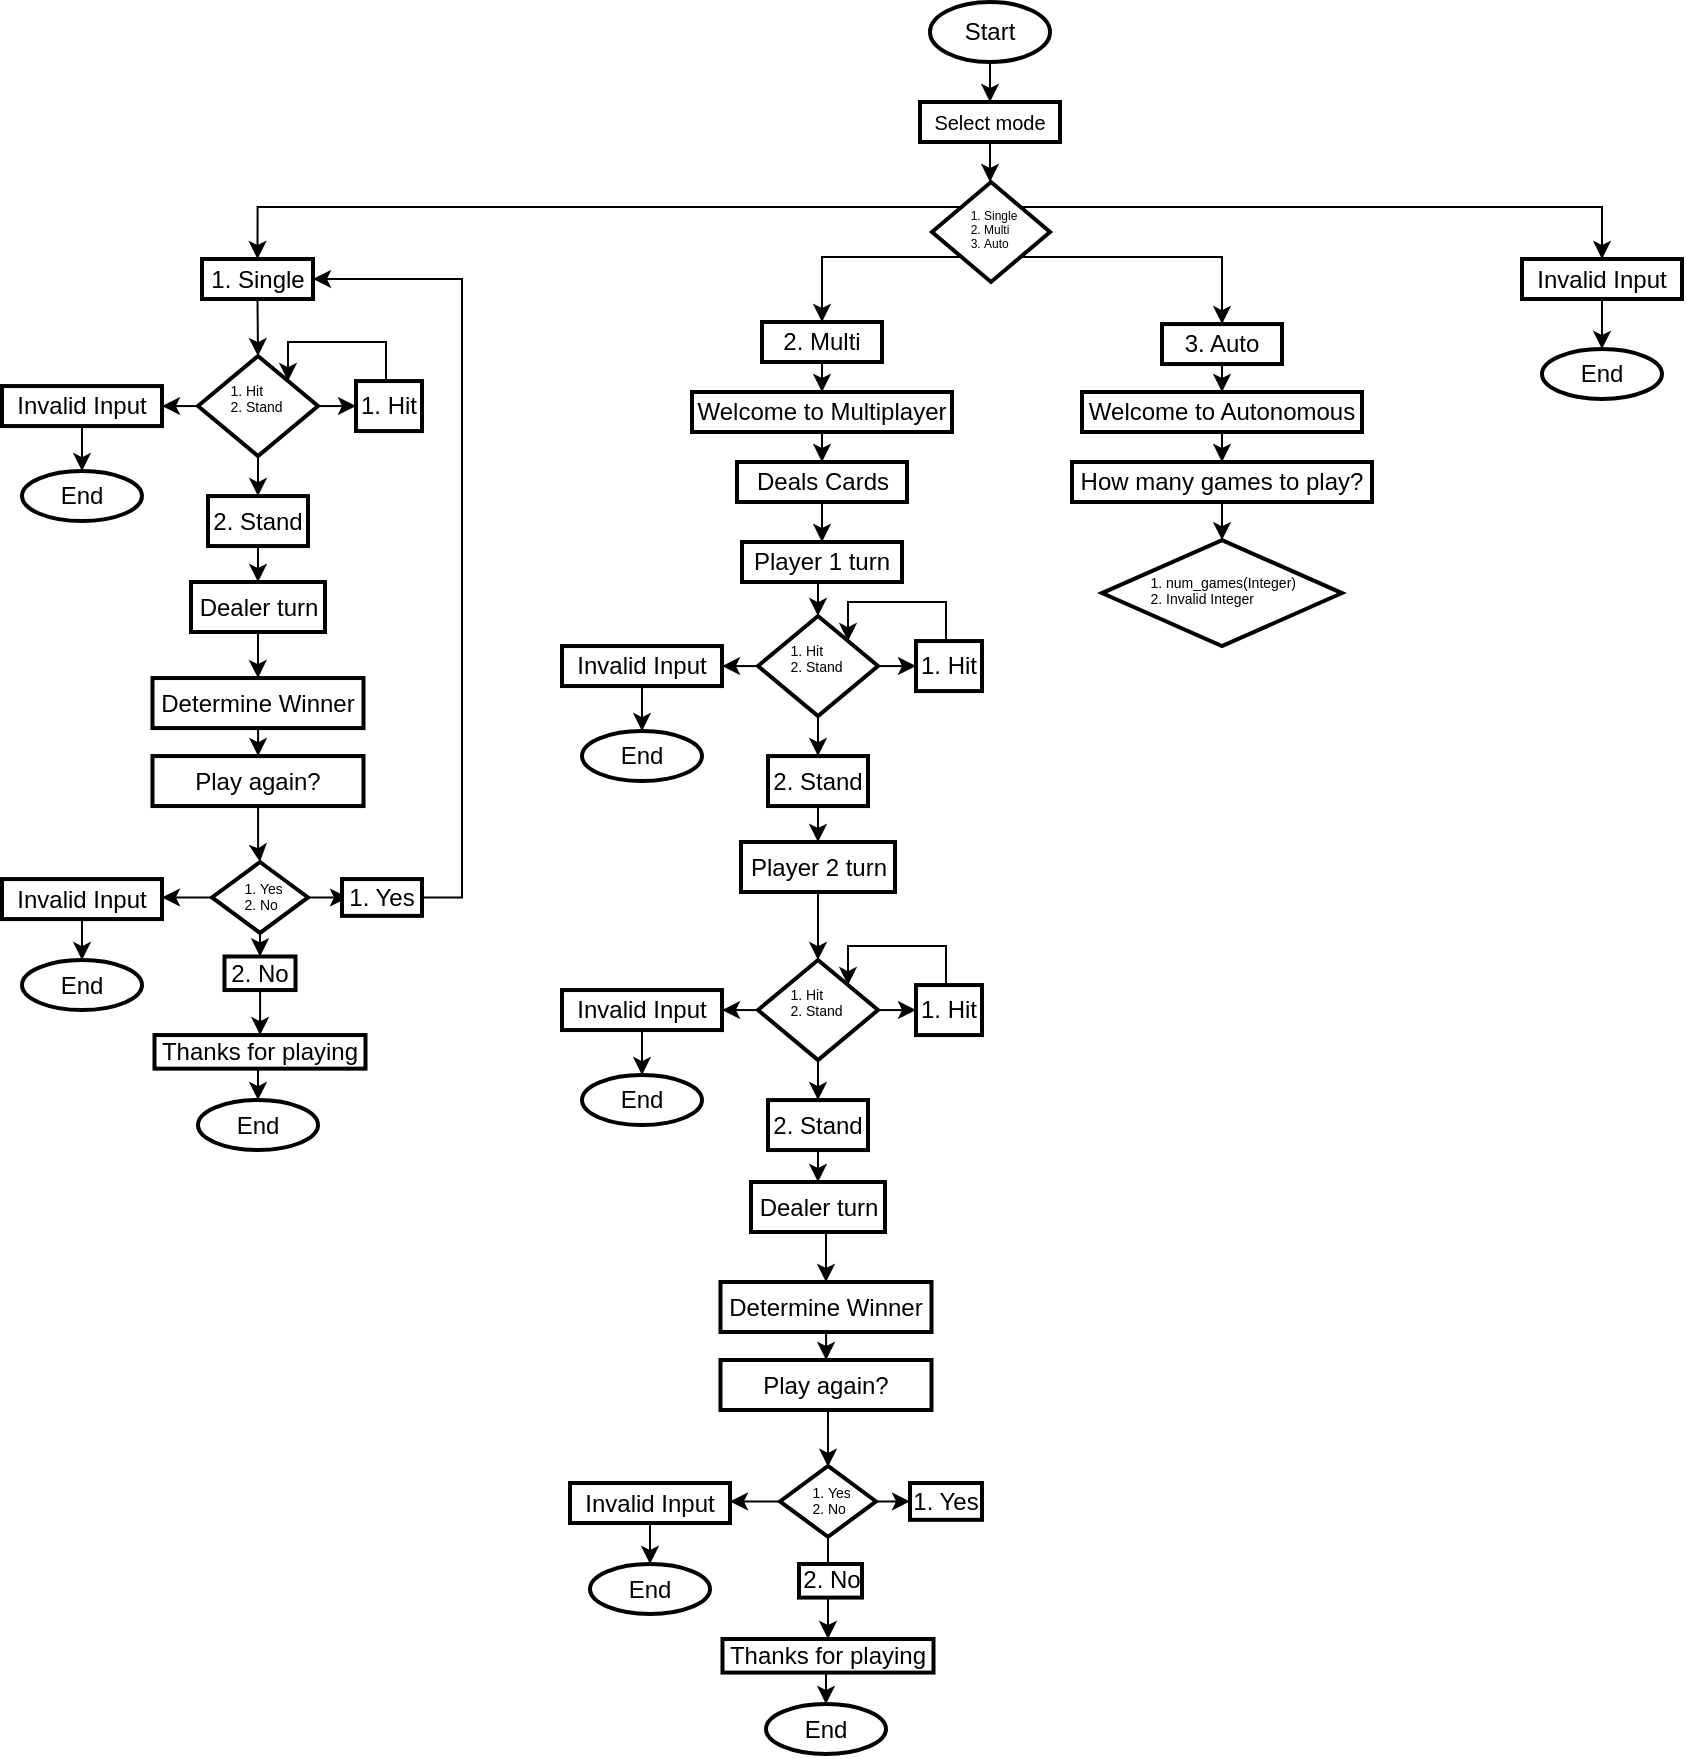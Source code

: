 <mxfile version="21.0.7" type="github">
  <diagram id="C5RBs43oDa-KdzZeNtuy" name="Page-1">
    <mxGraphModel dx="1571" dy="746" grid="1" gridSize="10" guides="1" tooltips="1" connect="1" arrows="1" fold="1" page="1" pageScale="1" pageWidth="827" pageHeight="1169" math="0" shadow="0">
      <root>
        <mxCell id="WIyWlLk6GJQsqaUBKTNV-0" />
        <mxCell id="WIyWlLk6GJQsqaUBKTNV-1" parent="WIyWlLk6GJQsqaUBKTNV-0" />
        <mxCell id="PF6JFG3gqLruDpnbIKLe-26" value="" style="edgeStyle=orthogonalEdgeStyle;rounded=0;orthogonalLoop=1;jettySize=auto;html=1;" edge="1" parent="WIyWlLk6GJQsqaUBKTNV-1" source="PF6JFG3gqLruDpnbIKLe-24" target="PF6JFG3gqLruDpnbIKLe-25">
          <mxGeometry relative="1" as="geometry" />
        </mxCell>
        <mxCell id="PF6JFG3gqLruDpnbIKLe-24" value="Start" style="strokeWidth=2;html=1;shape=mxgraph.flowchart.start_1;whiteSpace=wrap;" vertex="1" parent="WIyWlLk6GJQsqaUBKTNV-1">
          <mxGeometry x="384" y="10" width="60" height="30" as="geometry" />
        </mxCell>
        <mxCell id="PF6JFG3gqLruDpnbIKLe-28" value="" style="edgeStyle=orthogonalEdgeStyle;rounded=0;orthogonalLoop=1;jettySize=auto;html=1;" edge="1" parent="WIyWlLk6GJQsqaUBKTNV-1" source="PF6JFG3gqLruDpnbIKLe-25" target="PF6JFG3gqLruDpnbIKLe-27">
          <mxGeometry relative="1" as="geometry" />
        </mxCell>
        <mxCell id="PF6JFG3gqLruDpnbIKLe-25" value="&lt;font size=&quot;1&quot;&gt;Select mode&lt;/font&gt;" style="whiteSpace=wrap;html=1;strokeWidth=2;" vertex="1" parent="WIyWlLk6GJQsqaUBKTNV-1">
          <mxGeometry x="379" y="60" width="70" height="20" as="geometry" />
        </mxCell>
        <mxCell id="PF6JFG3gqLruDpnbIKLe-44" value="" style="edgeStyle=orthogonalEdgeStyle;rounded=0;orthogonalLoop=1;jettySize=auto;html=1;exitX=0;exitY=0;exitDx=0;exitDy=0;entryX=0.5;entryY=0;entryDx=0;entryDy=0;" edge="1" parent="WIyWlLk6GJQsqaUBKTNV-1" source="PF6JFG3gqLruDpnbIKLe-27" target="PF6JFG3gqLruDpnbIKLe-43">
          <mxGeometry relative="1" as="geometry" />
        </mxCell>
        <mxCell id="PF6JFG3gqLruDpnbIKLe-49" style="edgeStyle=orthogonalEdgeStyle;rounded=0;orthogonalLoop=1;jettySize=auto;html=1;exitX=1;exitY=0.5;exitDx=0;exitDy=0;" edge="1" parent="WIyWlLk6GJQsqaUBKTNV-1" source="PF6JFG3gqLruDpnbIKLe-27">
          <mxGeometry relative="1" as="geometry">
            <mxPoint x="444.011" y="125.092" as="targetPoint" />
          </mxGeometry>
        </mxCell>
        <mxCell id="PF6JFG3gqLruDpnbIKLe-50" style="edgeStyle=orthogonalEdgeStyle;rounded=0;orthogonalLoop=1;jettySize=auto;html=1;exitX=0;exitY=1;exitDx=0;exitDy=0;entryX=0.5;entryY=0;entryDx=0;entryDy=0;" edge="1" parent="WIyWlLk6GJQsqaUBKTNV-1" source="PF6JFG3gqLruDpnbIKLe-27" target="PF6JFG3gqLruDpnbIKLe-45">
          <mxGeometry relative="1" as="geometry" />
        </mxCell>
        <mxCell id="PF6JFG3gqLruDpnbIKLe-52" style="edgeStyle=orthogonalEdgeStyle;rounded=0;orthogonalLoop=1;jettySize=auto;html=1;exitX=1;exitY=1;exitDx=0;exitDy=0;entryX=0.5;entryY=0;entryDx=0;entryDy=0;" edge="1" parent="WIyWlLk6GJQsqaUBKTNV-1" source="PF6JFG3gqLruDpnbIKLe-27" target="PF6JFG3gqLruDpnbIKLe-47">
          <mxGeometry relative="1" as="geometry" />
        </mxCell>
        <mxCell id="PF6JFG3gqLruDpnbIKLe-57" style="edgeStyle=orthogonalEdgeStyle;rounded=0;orthogonalLoop=1;jettySize=auto;html=1;exitX=1;exitY=0;exitDx=0;exitDy=0;entryX=0.5;entryY=0;entryDx=0;entryDy=0;" edge="1" parent="WIyWlLk6GJQsqaUBKTNV-1" source="PF6JFG3gqLruDpnbIKLe-27" target="PF6JFG3gqLruDpnbIKLe-53">
          <mxGeometry relative="1" as="geometry" />
        </mxCell>
        <mxCell id="PF6JFG3gqLruDpnbIKLe-27" value="" style="rhombus;whiteSpace=wrap;html=1;strokeWidth=2;" vertex="1" parent="WIyWlLk6GJQsqaUBKTNV-1">
          <mxGeometry x="385" y="100" width="59" height="50" as="geometry" />
        </mxCell>
        <mxCell id="PF6JFG3gqLruDpnbIKLe-31" value="&lt;ol style=&quot;font-size: 6px;&quot;&gt;&lt;li&gt;Single&lt;/li&gt;&lt;li&gt;Multi&lt;/li&gt;&lt;li&gt;Auto&lt;/li&gt;&lt;/ol&gt;" style="text;strokeColor=none;fillColor=none;html=1;whiteSpace=wrap;verticalAlign=middle;overflow=hidden;" vertex="1" parent="WIyWlLk6GJQsqaUBKTNV-1">
          <mxGeometry x="369" y="106" width="60" height="32.5" as="geometry" />
        </mxCell>
        <mxCell id="PF6JFG3gqLruDpnbIKLe-118" style="edgeStyle=orthogonalEdgeStyle;rounded=0;orthogonalLoop=1;jettySize=auto;html=1;exitX=0.5;exitY=1;exitDx=0;exitDy=0;entryX=0.5;entryY=0;entryDx=0;entryDy=0;" edge="1" parent="WIyWlLk6GJQsqaUBKTNV-1" source="PF6JFG3gqLruDpnbIKLe-43" target="PF6JFG3gqLruDpnbIKLe-110">
          <mxGeometry relative="1" as="geometry" />
        </mxCell>
        <mxCell id="PF6JFG3gqLruDpnbIKLe-43" value="1. Single" style="whiteSpace=wrap;html=1;strokeWidth=2;" vertex="1" parent="WIyWlLk6GJQsqaUBKTNV-1">
          <mxGeometry x="20" y="138.5" width="55.5" height="20" as="geometry" />
        </mxCell>
        <mxCell id="PF6JFG3gqLruDpnbIKLe-61" value="" style="edgeStyle=orthogonalEdgeStyle;rounded=0;orthogonalLoop=1;jettySize=auto;html=1;" edge="1" parent="WIyWlLk6GJQsqaUBKTNV-1" source="PF6JFG3gqLruDpnbIKLe-45" target="PF6JFG3gqLruDpnbIKLe-60">
          <mxGeometry relative="1" as="geometry" />
        </mxCell>
        <mxCell id="PF6JFG3gqLruDpnbIKLe-45" value="2. Multi" style="whiteSpace=wrap;html=1;strokeWidth=2;" vertex="1" parent="WIyWlLk6GJQsqaUBKTNV-1">
          <mxGeometry x="300" y="170" width="60" height="20" as="geometry" />
        </mxCell>
        <mxCell id="PF6JFG3gqLruDpnbIKLe-167" value="" style="edgeStyle=orthogonalEdgeStyle;rounded=0;orthogonalLoop=1;jettySize=auto;html=1;" edge="1" parent="WIyWlLk6GJQsqaUBKTNV-1" source="PF6JFG3gqLruDpnbIKLe-47" target="PF6JFG3gqLruDpnbIKLe-166">
          <mxGeometry relative="1" as="geometry" />
        </mxCell>
        <mxCell id="PF6JFG3gqLruDpnbIKLe-47" value="3. Auto" style="whiteSpace=wrap;html=1;strokeWidth=2;" vertex="1" parent="WIyWlLk6GJQsqaUBKTNV-1">
          <mxGeometry x="500" y="171.03" width="60" height="20" as="geometry" />
        </mxCell>
        <mxCell id="PF6JFG3gqLruDpnbIKLe-59" value="" style="edgeStyle=orthogonalEdgeStyle;rounded=0;orthogonalLoop=1;jettySize=auto;html=1;" edge="1" parent="WIyWlLk6GJQsqaUBKTNV-1" source="PF6JFG3gqLruDpnbIKLe-53" target="PF6JFG3gqLruDpnbIKLe-58">
          <mxGeometry relative="1" as="geometry" />
        </mxCell>
        <mxCell id="PF6JFG3gqLruDpnbIKLe-53" value="Invalid Input" style="whiteSpace=wrap;html=1;strokeWidth=2;" vertex="1" parent="WIyWlLk6GJQsqaUBKTNV-1">
          <mxGeometry x="680" y="138.5" width="80" height="20" as="geometry" />
        </mxCell>
        <mxCell id="PF6JFG3gqLruDpnbIKLe-58" value="End" style="ellipse;whiteSpace=wrap;html=1;strokeWidth=2;" vertex="1" parent="WIyWlLk6GJQsqaUBKTNV-1">
          <mxGeometry x="690" y="183.5" width="60" height="25" as="geometry" />
        </mxCell>
        <mxCell id="PF6JFG3gqLruDpnbIKLe-63" value="" style="edgeStyle=orthogonalEdgeStyle;rounded=0;orthogonalLoop=1;jettySize=auto;html=1;" edge="1" parent="WIyWlLk6GJQsqaUBKTNV-1" source="PF6JFG3gqLruDpnbIKLe-60" target="PF6JFG3gqLruDpnbIKLe-62">
          <mxGeometry relative="1" as="geometry" />
        </mxCell>
        <mxCell id="PF6JFG3gqLruDpnbIKLe-60" value="Welcome to Multiplayer" style="whiteSpace=wrap;html=1;strokeWidth=2;" vertex="1" parent="WIyWlLk6GJQsqaUBKTNV-1">
          <mxGeometry x="265" y="205" width="130" height="20" as="geometry" />
        </mxCell>
        <mxCell id="PF6JFG3gqLruDpnbIKLe-91" value="" style="edgeStyle=orthogonalEdgeStyle;rounded=0;orthogonalLoop=1;jettySize=auto;html=1;" edge="1" parent="WIyWlLk6GJQsqaUBKTNV-1" source="PF6JFG3gqLruDpnbIKLe-62" target="PF6JFG3gqLruDpnbIKLe-90">
          <mxGeometry relative="1" as="geometry" />
        </mxCell>
        <mxCell id="PF6JFG3gqLruDpnbIKLe-62" value="Deals Cards" style="whiteSpace=wrap;html=1;strokeWidth=2;" vertex="1" parent="WIyWlLk6GJQsqaUBKTNV-1">
          <mxGeometry x="287.5" y="240" width="85" height="20" as="geometry" />
        </mxCell>
        <mxCell id="PF6JFG3gqLruDpnbIKLe-79" style="edgeStyle=orthogonalEdgeStyle;rounded=0;orthogonalLoop=1;jettySize=auto;html=1;exitX=1;exitY=0.5;exitDx=0;exitDy=0;entryX=0;entryY=0.5;entryDx=0;entryDy=0;" edge="1" parent="WIyWlLk6GJQsqaUBKTNV-1" source="PF6JFG3gqLruDpnbIKLe-66" target="PF6JFG3gqLruDpnbIKLe-74">
          <mxGeometry relative="1" as="geometry" />
        </mxCell>
        <mxCell id="PF6JFG3gqLruDpnbIKLe-86" style="edgeStyle=orthogonalEdgeStyle;rounded=0;orthogonalLoop=1;jettySize=auto;html=1;exitX=0;exitY=0.5;exitDx=0;exitDy=0;entryX=1;entryY=0.5;entryDx=0;entryDy=0;" edge="1" parent="WIyWlLk6GJQsqaUBKTNV-1" source="PF6JFG3gqLruDpnbIKLe-66" target="PF6JFG3gqLruDpnbIKLe-84">
          <mxGeometry relative="1" as="geometry" />
        </mxCell>
        <mxCell id="PF6JFG3gqLruDpnbIKLe-88" value="" style="edgeStyle=orthogonalEdgeStyle;rounded=0;orthogonalLoop=1;jettySize=auto;html=1;" edge="1" parent="WIyWlLk6GJQsqaUBKTNV-1" source="PF6JFG3gqLruDpnbIKLe-66" target="PF6JFG3gqLruDpnbIKLe-87">
          <mxGeometry relative="1" as="geometry" />
        </mxCell>
        <mxCell id="PF6JFG3gqLruDpnbIKLe-66" value="" style="rhombus;whiteSpace=wrap;html=1;strokeWidth=2;" vertex="1" parent="WIyWlLk6GJQsqaUBKTNV-1">
          <mxGeometry x="298" y="317.03" width="60" height="50" as="geometry" />
        </mxCell>
        <mxCell id="PF6JFG3gqLruDpnbIKLe-68" value="&lt;ol style=&quot;font-size: 7px;&quot;&gt;&lt;li&gt;Hit&lt;/li&gt;&lt;li&gt;Stand&lt;/li&gt;&lt;/ol&gt;" style="text;strokeColor=none;fillColor=none;html=1;whiteSpace=wrap;verticalAlign=middle;overflow=hidden;" vertex="1" parent="WIyWlLk6GJQsqaUBKTNV-1">
          <mxGeometry x="280" y="321.03" width="65" height="27" as="geometry" />
        </mxCell>
        <mxCell id="PF6JFG3gqLruDpnbIKLe-80" style="edgeStyle=orthogonalEdgeStyle;rounded=0;orthogonalLoop=1;jettySize=auto;html=1;exitX=0.5;exitY=0;exitDx=0;exitDy=0;entryX=1;entryY=0;entryDx=0;entryDy=0;" edge="1" parent="WIyWlLk6GJQsqaUBKTNV-1" source="PF6JFG3gqLruDpnbIKLe-74" target="PF6JFG3gqLruDpnbIKLe-66">
          <mxGeometry relative="1" as="geometry">
            <Array as="points">
              <mxPoint x="392" y="310.03" />
              <mxPoint x="343" y="310.03" />
            </Array>
          </mxGeometry>
        </mxCell>
        <mxCell id="PF6JFG3gqLruDpnbIKLe-74" value="1. Hit" style="whiteSpace=wrap;html=1;strokeWidth=2;" vertex="1" parent="WIyWlLk6GJQsqaUBKTNV-1">
          <mxGeometry x="377" y="329.53" width="33" height="25" as="geometry" />
        </mxCell>
        <mxCell id="PF6JFG3gqLruDpnbIKLe-83" value="" style="edgeStyle=orthogonalEdgeStyle;rounded=0;orthogonalLoop=1;jettySize=auto;html=1;" edge="1" parent="WIyWlLk6GJQsqaUBKTNV-1" source="PF6JFG3gqLruDpnbIKLe-84" target="PF6JFG3gqLruDpnbIKLe-85">
          <mxGeometry relative="1" as="geometry" />
        </mxCell>
        <mxCell id="PF6JFG3gqLruDpnbIKLe-84" value="Invalid Input" style="whiteSpace=wrap;html=1;strokeWidth=2;" vertex="1" parent="WIyWlLk6GJQsqaUBKTNV-1">
          <mxGeometry x="200" y="332.03" width="80" height="20" as="geometry" />
        </mxCell>
        <mxCell id="PF6JFG3gqLruDpnbIKLe-85" value="End" style="ellipse;whiteSpace=wrap;html=1;strokeWidth=2;" vertex="1" parent="WIyWlLk6GJQsqaUBKTNV-1">
          <mxGeometry x="210" y="374.53" width="60" height="25" as="geometry" />
        </mxCell>
        <mxCell id="PF6JFG3gqLruDpnbIKLe-94" value="" style="edgeStyle=orthogonalEdgeStyle;rounded=0;orthogonalLoop=1;jettySize=auto;html=1;" edge="1" parent="WIyWlLk6GJQsqaUBKTNV-1" source="PF6JFG3gqLruDpnbIKLe-87" target="PF6JFG3gqLruDpnbIKLe-93">
          <mxGeometry relative="1" as="geometry" />
        </mxCell>
        <mxCell id="PF6JFG3gqLruDpnbIKLe-87" value="2. Stand" style="whiteSpace=wrap;html=1;strokeWidth=2;" vertex="1" parent="WIyWlLk6GJQsqaUBKTNV-1">
          <mxGeometry x="303" y="387.03" width="50" height="25" as="geometry" />
        </mxCell>
        <mxCell id="PF6JFG3gqLruDpnbIKLe-92" style="edgeStyle=orthogonalEdgeStyle;rounded=0;orthogonalLoop=1;jettySize=auto;html=1;exitX=0.5;exitY=1;exitDx=0;exitDy=0;entryX=0.5;entryY=0;entryDx=0;entryDy=0;" edge="1" parent="WIyWlLk6GJQsqaUBKTNV-1" source="PF6JFG3gqLruDpnbIKLe-90" target="PF6JFG3gqLruDpnbIKLe-66">
          <mxGeometry relative="1" as="geometry" />
        </mxCell>
        <mxCell id="PF6JFG3gqLruDpnbIKLe-90" value="Player 1 turn" style="whiteSpace=wrap;html=1;strokeWidth=2;" vertex="1" parent="WIyWlLk6GJQsqaUBKTNV-1">
          <mxGeometry x="290" y="280" width="80" height="20" as="geometry" />
        </mxCell>
        <mxCell id="PF6JFG3gqLruDpnbIKLe-106" style="edgeStyle=orthogonalEdgeStyle;rounded=0;orthogonalLoop=1;jettySize=auto;html=1;exitX=0.5;exitY=1;exitDx=0;exitDy=0;entryX=0.5;entryY=0;entryDx=0;entryDy=0;" edge="1" parent="WIyWlLk6GJQsqaUBKTNV-1" source="PF6JFG3gqLruDpnbIKLe-93" target="PF6JFG3gqLruDpnbIKLe-98">
          <mxGeometry relative="1" as="geometry" />
        </mxCell>
        <mxCell id="PF6JFG3gqLruDpnbIKLe-93" value="Player 2 turn" style="whiteSpace=wrap;html=1;strokeWidth=2;" vertex="1" parent="WIyWlLk6GJQsqaUBKTNV-1">
          <mxGeometry x="289.5" y="430" width="77" height="25" as="geometry" />
        </mxCell>
        <mxCell id="PF6JFG3gqLruDpnbIKLe-95" style="edgeStyle=orthogonalEdgeStyle;rounded=0;orthogonalLoop=1;jettySize=auto;html=1;exitX=1;exitY=0.5;exitDx=0;exitDy=0;entryX=0;entryY=0.5;entryDx=0;entryDy=0;" edge="1" parent="WIyWlLk6GJQsqaUBKTNV-1" source="PF6JFG3gqLruDpnbIKLe-98" target="PF6JFG3gqLruDpnbIKLe-101">
          <mxGeometry relative="1" as="geometry" />
        </mxCell>
        <mxCell id="PF6JFG3gqLruDpnbIKLe-96" style="edgeStyle=orthogonalEdgeStyle;rounded=0;orthogonalLoop=1;jettySize=auto;html=1;exitX=0;exitY=0.5;exitDx=0;exitDy=0;entryX=1;entryY=0.5;entryDx=0;entryDy=0;" edge="1" parent="WIyWlLk6GJQsqaUBKTNV-1" source="PF6JFG3gqLruDpnbIKLe-98" target="PF6JFG3gqLruDpnbIKLe-103">
          <mxGeometry relative="1" as="geometry" />
        </mxCell>
        <mxCell id="PF6JFG3gqLruDpnbIKLe-97" value="" style="edgeStyle=orthogonalEdgeStyle;rounded=0;orthogonalLoop=1;jettySize=auto;html=1;" edge="1" parent="WIyWlLk6GJQsqaUBKTNV-1" source="PF6JFG3gqLruDpnbIKLe-98" target="PF6JFG3gqLruDpnbIKLe-105">
          <mxGeometry relative="1" as="geometry" />
        </mxCell>
        <mxCell id="PF6JFG3gqLruDpnbIKLe-98" value="" style="rhombus;whiteSpace=wrap;html=1;strokeWidth=2;" vertex="1" parent="WIyWlLk6GJQsqaUBKTNV-1">
          <mxGeometry x="298" y="489.03" width="60" height="50" as="geometry" />
        </mxCell>
        <mxCell id="PF6JFG3gqLruDpnbIKLe-99" value="&lt;ol style=&quot;font-size: 7px;&quot;&gt;&lt;li&gt;Hit&lt;/li&gt;&lt;li&gt;Stand&lt;/li&gt;&lt;/ol&gt;" style="text;strokeColor=none;fillColor=none;html=1;whiteSpace=wrap;verticalAlign=middle;overflow=hidden;" vertex="1" parent="WIyWlLk6GJQsqaUBKTNV-1">
          <mxGeometry x="280" y="493.03" width="65" height="27" as="geometry" />
        </mxCell>
        <mxCell id="PF6JFG3gqLruDpnbIKLe-100" style="edgeStyle=orthogonalEdgeStyle;rounded=0;orthogonalLoop=1;jettySize=auto;html=1;exitX=0.5;exitY=0;exitDx=0;exitDy=0;entryX=1;entryY=0;entryDx=0;entryDy=0;" edge="1" parent="WIyWlLk6GJQsqaUBKTNV-1" source="PF6JFG3gqLruDpnbIKLe-101" target="PF6JFG3gqLruDpnbIKLe-98">
          <mxGeometry relative="1" as="geometry">
            <Array as="points">
              <mxPoint x="392" y="482.03" />
              <mxPoint x="343" y="482.03" />
            </Array>
          </mxGeometry>
        </mxCell>
        <mxCell id="PF6JFG3gqLruDpnbIKLe-101" value="1. Hit" style="whiteSpace=wrap;html=1;strokeWidth=2;" vertex="1" parent="WIyWlLk6GJQsqaUBKTNV-1">
          <mxGeometry x="377" y="501.53" width="33" height="25" as="geometry" />
        </mxCell>
        <mxCell id="PF6JFG3gqLruDpnbIKLe-102" value="" style="edgeStyle=orthogonalEdgeStyle;rounded=0;orthogonalLoop=1;jettySize=auto;html=1;" edge="1" parent="WIyWlLk6GJQsqaUBKTNV-1" source="PF6JFG3gqLruDpnbIKLe-103" target="PF6JFG3gqLruDpnbIKLe-104">
          <mxGeometry relative="1" as="geometry" />
        </mxCell>
        <mxCell id="PF6JFG3gqLruDpnbIKLe-103" value="Invalid Input" style="whiteSpace=wrap;html=1;strokeWidth=2;" vertex="1" parent="WIyWlLk6GJQsqaUBKTNV-1">
          <mxGeometry x="200" y="504.03" width="80" height="20" as="geometry" />
        </mxCell>
        <mxCell id="PF6JFG3gqLruDpnbIKLe-104" value="End" style="ellipse;whiteSpace=wrap;html=1;strokeWidth=2;" vertex="1" parent="WIyWlLk6GJQsqaUBKTNV-1">
          <mxGeometry x="210" y="546.53" width="60" height="25" as="geometry" />
        </mxCell>
        <mxCell id="PF6JFG3gqLruDpnbIKLe-122" style="edgeStyle=orthogonalEdgeStyle;rounded=0;orthogonalLoop=1;jettySize=auto;html=1;exitX=0.5;exitY=1;exitDx=0;exitDy=0;entryX=0.5;entryY=0;entryDx=0;entryDy=0;" edge="1" parent="WIyWlLk6GJQsqaUBKTNV-1" source="PF6JFG3gqLruDpnbIKLe-105" target="PF6JFG3gqLruDpnbIKLe-121">
          <mxGeometry relative="1" as="geometry" />
        </mxCell>
        <mxCell id="PF6JFG3gqLruDpnbIKLe-105" value="2. Stand" style="whiteSpace=wrap;html=1;strokeWidth=2;" vertex="1" parent="WIyWlLk6GJQsqaUBKTNV-1">
          <mxGeometry x="303" y="559.03" width="50" height="25" as="geometry" />
        </mxCell>
        <mxCell id="PF6JFG3gqLruDpnbIKLe-107" style="edgeStyle=orthogonalEdgeStyle;rounded=0;orthogonalLoop=1;jettySize=auto;html=1;exitX=1;exitY=0.5;exitDx=0;exitDy=0;entryX=0;entryY=0.5;entryDx=0;entryDy=0;" edge="1" parent="WIyWlLk6GJQsqaUBKTNV-1" source="PF6JFG3gqLruDpnbIKLe-110" target="PF6JFG3gqLruDpnbIKLe-113">
          <mxGeometry relative="1" as="geometry" />
        </mxCell>
        <mxCell id="PF6JFG3gqLruDpnbIKLe-108" style="edgeStyle=orthogonalEdgeStyle;rounded=0;orthogonalLoop=1;jettySize=auto;html=1;exitX=0;exitY=0.5;exitDx=0;exitDy=0;entryX=1;entryY=0.5;entryDx=0;entryDy=0;" edge="1" parent="WIyWlLk6GJQsqaUBKTNV-1" source="PF6JFG3gqLruDpnbIKLe-110" target="PF6JFG3gqLruDpnbIKLe-115">
          <mxGeometry relative="1" as="geometry" />
        </mxCell>
        <mxCell id="PF6JFG3gqLruDpnbIKLe-109" value="" style="edgeStyle=orthogonalEdgeStyle;rounded=0;orthogonalLoop=1;jettySize=auto;html=1;" edge="1" parent="WIyWlLk6GJQsqaUBKTNV-1" source="PF6JFG3gqLruDpnbIKLe-110" target="PF6JFG3gqLruDpnbIKLe-117">
          <mxGeometry relative="1" as="geometry" />
        </mxCell>
        <mxCell id="PF6JFG3gqLruDpnbIKLe-110" value="" style="rhombus;whiteSpace=wrap;html=1;strokeWidth=2;" vertex="1" parent="WIyWlLk6GJQsqaUBKTNV-1">
          <mxGeometry x="18" y="187.03" width="60" height="50" as="geometry" />
        </mxCell>
        <mxCell id="PF6JFG3gqLruDpnbIKLe-111" value="&lt;ol style=&quot;font-size: 7px;&quot;&gt;&lt;li&gt;Hit&lt;/li&gt;&lt;li&gt;Stand&lt;/li&gt;&lt;/ol&gt;" style="text;strokeColor=none;fillColor=none;html=1;whiteSpace=wrap;verticalAlign=middle;overflow=hidden;" vertex="1" parent="WIyWlLk6GJQsqaUBKTNV-1">
          <mxGeometry y="191.03" width="65" height="27" as="geometry" />
        </mxCell>
        <mxCell id="PF6JFG3gqLruDpnbIKLe-112" style="edgeStyle=orthogonalEdgeStyle;rounded=0;orthogonalLoop=1;jettySize=auto;html=1;exitX=0.5;exitY=0;exitDx=0;exitDy=0;entryX=1;entryY=0;entryDx=0;entryDy=0;" edge="1" parent="WIyWlLk6GJQsqaUBKTNV-1" source="PF6JFG3gqLruDpnbIKLe-113" target="PF6JFG3gqLruDpnbIKLe-110">
          <mxGeometry relative="1" as="geometry">
            <Array as="points">
              <mxPoint x="112" y="180.03" />
              <mxPoint x="63" y="180.03" />
            </Array>
          </mxGeometry>
        </mxCell>
        <mxCell id="PF6JFG3gqLruDpnbIKLe-113" value="1. Hit" style="whiteSpace=wrap;html=1;strokeWidth=2;" vertex="1" parent="WIyWlLk6GJQsqaUBKTNV-1">
          <mxGeometry x="97" y="199.53" width="33" height="25" as="geometry" />
        </mxCell>
        <mxCell id="PF6JFG3gqLruDpnbIKLe-114" value="" style="edgeStyle=orthogonalEdgeStyle;rounded=0;orthogonalLoop=1;jettySize=auto;html=1;" edge="1" parent="WIyWlLk6GJQsqaUBKTNV-1" source="PF6JFG3gqLruDpnbIKLe-115" target="PF6JFG3gqLruDpnbIKLe-116">
          <mxGeometry relative="1" as="geometry" />
        </mxCell>
        <mxCell id="PF6JFG3gqLruDpnbIKLe-115" value="Invalid Input" style="whiteSpace=wrap;html=1;strokeWidth=2;" vertex="1" parent="WIyWlLk6GJQsqaUBKTNV-1">
          <mxGeometry x="-80" y="202.03" width="80" height="20" as="geometry" />
        </mxCell>
        <mxCell id="PF6JFG3gqLruDpnbIKLe-116" value="End" style="ellipse;whiteSpace=wrap;html=1;strokeWidth=2;" vertex="1" parent="WIyWlLk6GJQsqaUBKTNV-1">
          <mxGeometry x="-70" y="244.53" width="60" height="25" as="geometry" />
        </mxCell>
        <mxCell id="PF6JFG3gqLruDpnbIKLe-120" value="" style="edgeStyle=orthogonalEdgeStyle;rounded=0;orthogonalLoop=1;jettySize=auto;html=1;" edge="1" parent="WIyWlLk6GJQsqaUBKTNV-1" source="PF6JFG3gqLruDpnbIKLe-117" target="PF6JFG3gqLruDpnbIKLe-119">
          <mxGeometry relative="1" as="geometry" />
        </mxCell>
        <mxCell id="PF6JFG3gqLruDpnbIKLe-117" value="2. Stand" style="whiteSpace=wrap;html=1;strokeWidth=2;" vertex="1" parent="WIyWlLk6GJQsqaUBKTNV-1">
          <mxGeometry x="23" y="257.03" width="50" height="25" as="geometry" />
        </mxCell>
        <mxCell id="PF6JFG3gqLruDpnbIKLe-124" value="" style="edgeStyle=orthogonalEdgeStyle;rounded=0;orthogonalLoop=1;jettySize=auto;html=1;" edge="1" parent="WIyWlLk6GJQsqaUBKTNV-1" source="PF6JFG3gqLruDpnbIKLe-119" target="PF6JFG3gqLruDpnbIKLe-123">
          <mxGeometry relative="1" as="geometry" />
        </mxCell>
        <mxCell id="PF6JFG3gqLruDpnbIKLe-119" value="Dealer turn" style="whiteSpace=wrap;html=1;strokeWidth=2;" vertex="1" parent="WIyWlLk6GJQsqaUBKTNV-1">
          <mxGeometry x="14.5" y="300" width="67" height="25" as="geometry" />
        </mxCell>
        <mxCell id="PF6JFG3gqLruDpnbIKLe-164" style="edgeStyle=orthogonalEdgeStyle;rounded=0;orthogonalLoop=1;jettySize=auto;html=1;exitX=0.5;exitY=1;exitDx=0;exitDy=0;entryX=0.5;entryY=0;entryDx=0;entryDy=0;" edge="1" parent="WIyWlLk6GJQsqaUBKTNV-1" source="PF6JFG3gqLruDpnbIKLe-121" target="PF6JFG3gqLruDpnbIKLe-147">
          <mxGeometry relative="1" as="geometry" />
        </mxCell>
        <mxCell id="PF6JFG3gqLruDpnbIKLe-121" value="Dealer turn" style="whiteSpace=wrap;html=1;strokeWidth=2;" vertex="1" parent="WIyWlLk6GJQsqaUBKTNV-1">
          <mxGeometry x="294.5" y="600" width="67" height="25" as="geometry" />
        </mxCell>
        <mxCell id="PF6JFG3gqLruDpnbIKLe-126" value="" style="edgeStyle=orthogonalEdgeStyle;rounded=0;orthogonalLoop=1;jettySize=auto;html=1;" edge="1" parent="WIyWlLk6GJQsqaUBKTNV-1" source="PF6JFG3gqLruDpnbIKLe-123" target="PF6JFG3gqLruDpnbIKLe-125">
          <mxGeometry relative="1" as="geometry" />
        </mxCell>
        <mxCell id="PF6JFG3gqLruDpnbIKLe-123" value="Determine Winner" style="whiteSpace=wrap;html=1;strokeWidth=2;" vertex="1" parent="WIyWlLk6GJQsqaUBKTNV-1">
          <mxGeometry x="-4.75" y="348.03" width="105.5" height="25" as="geometry" />
        </mxCell>
        <mxCell id="PF6JFG3gqLruDpnbIKLe-128" value="" style="edgeStyle=orthogonalEdgeStyle;rounded=0;orthogonalLoop=1;jettySize=auto;html=1;" edge="1" parent="WIyWlLk6GJQsqaUBKTNV-1" source="PF6JFG3gqLruDpnbIKLe-125" target="PF6JFG3gqLruDpnbIKLe-127">
          <mxGeometry relative="1" as="geometry" />
        </mxCell>
        <mxCell id="PF6JFG3gqLruDpnbIKLe-125" value="Play again?" style="whiteSpace=wrap;html=1;strokeWidth=2;" vertex="1" parent="WIyWlLk6GJQsqaUBKTNV-1">
          <mxGeometry x="-4.75" y="387.03" width="105.5" height="25" as="geometry" />
        </mxCell>
        <mxCell id="PF6JFG3gqLruDpnbIKLe-130" style="edgeStyle=orthogonalEdgeStyle;rounded=0;orthogonalLoop=1;jettySize=auto;html=1;entryX=1;entryY=0.5;entryDx=0;entryDy=0;exitX=1;exitY=0.5;exitDx=0;exitDy=0;" edge="1" parent="WIyWlLk6GJQsqaUBKTNV-1" source="PF6JFG3gqLruDpnbIKLe-131" target="PF6JFG3gqLruDpnbIKLe-43">
          <mxGeometry relative="1" as="geometry">
            <mxPoint x="130" y="458" as="sourcePoint" />
            <Array as="points">
              <mxPoint x="150" y="458" />
              <mxPoint x="150" y="149" />
            </Array>
          </mxGeometry>
        </mxCell>
        <mxCell id="PF6JFG3gqLruDpnbIKLe-132" value="" style="edgeStyle=orthogonalEdgeStyle;rounded=0;orthogonalLoop=1;jettySize=auto;html=1;" edge="1" parent="WIyWlLk6GJQsqaUBKTNV-1" source="PF6JFG3gqLruDpnbIKLe-127" target="PF6JFG3gqLruDpnbIKLe-131">
          <mxGeometry relative="1" as="geometry" />
        </mxCell>
        <mxCell id="PF6JFG3gqLruDpnbIKLe-138" style="edgeStyle=orthogonalEdgeStyle;rounded=0;orthogonalLoop=1;jettySize=auto;html=1;exitX=0;exitY=0.5;exitDx=0;exitDy=0;entryX=1;entryY=0.5;entryDx=0;entryDy=0;" edge="1" parent="WIyWlLk6GJQsqaUBKTNV-1" source="PF6JFG3gqLruDpnbIKLe-127" target="PF6JFG3gqLruDpnbIKLe-136">
          <mxGeometry relative="1" as="geometry" />
        </mxCell>
        <mxCell id="PF6JFG3gqLruDpnbIKLe-175" style="edgeStyle=orthogonalEdgeStyle;rounded=0;orthogonalLoop=1;jettySize=auto;html=1;exitX=0.5;exitY=1;exitDx=0;exitDy=0;entryX=0.5;entryY=0;entryDx=0;entryDy=0;" edge="1" parent="WIyWlLk6GJQsqaUBKTNV-1" source="PF6JFG3gqLruDpnbIKLe-127" target="PF6JFG3gqLruDpnbIKLe-133">
          <mxGeometry relative="1" as="geometry" />
        </mxCell>
        <mxCell id="PF6JFG3gqLruDpnbIKLe-127" value="" style="rhombus;whiteSpace=wrap;html=1;strokeWidth=2;" vertex="1" parent="WIyWlLk6GJQsqaUBKTNV-1">
          <mxGeometry x="25" y="440" width="48" height="35.47" as="geometry" />
        </mxCell>
        <mxCell id="PF6JFG3gqLruDpnbIKLe-129" value="&lt;ol style=&quot;font-size: 7px;&quot;&gt;&lt;li&gt;Yes&lt;/li&gt;&lt;li&gt;No&lt;/li&gt;&lt;/ol&gt;" style="text;strokeColor=none;fillColor=none;html=1;whiteSpace=wrap;verticalAlign=middle;overflow=hidden;" vertex="1" parent="WIyWlLk6GJQsqaUBKTNV-1">
          <mxGeometry x="7" y="440" width="63" height="32" as="geometry" />
        </mxCell>
        <mxCell id="PF6JFG3gqLruDpnbIKLe-131" value="1. Yes" style="whiteSpace=wrap;html=1;strokeWidth=2;" vertex="1" parent="WIyWlLk6GJQsqaUBKTNV-1">
          <mxGeometry x="90" y="448.54" width="40" height="18.4" as="geometry" />
        </mxCell>
        <mxCell id="PF6JFG3gqLruDpnbIKLe-144" value="" style="edgeStyle=orthogonalEdgeStyle;rounded=0;orthogonalLoop=1;jettySize=auto;html=1;" edge="1" parent="WIyWlLk6GJQsqaUBKTNV-1" source="PF6JFG3gqLruDpnbIKLe-133" target="PF6JFG3gqLruDpnbIKLe-143">
          <mxGeometry relative="1" as="geometry" />
        </mxCell>
        <mxCell id="PF6JFG3gqLruDpnbIKLe-133" value="2. No" style="whiteSpace=wrap;html=1;strokeWidth=2;" vertex="1" parent="WIyWlLk6GJQsqaUBKTNV-1">
          <mxGeometry x="31.25" y="487.24" width="35.5" height="16.79" as="geometry" />
        </mxCell>
        <mxCell id="PF6JFG3gqLruDpnbIKLe-135" value="" style="edgeStyle=orthogonalEdgeStyle;rounded=0;orthogonalLoop=1;jettySize=auto;html=1;" edge="1" parent="WIyWlLk6GJQsqaUBKTNV-1" source="PF6JFG3gqLruDpnbIKLe-136" target="PF6JFG3gqLruDpnbIKLe-137">
          <mxGeometry relative="1" as="geometry" />
        </mxCell>
        <mxCell id="PF6JFG3gqLruDpnbIKLe-136" value="Invalid Input" style="whiteSpace=wrap;html=1;strokeWidth=2;" vertex="1" parent="WIyWlLk6GJQsqaUBKTNV-1">
          <mxGeometry x="-80" y="448.54" width="80" height="20" as="geometry" />
        </mxCell>
        <mxCell id="PF6JFG3gqLruDpnbIKLe-137" value="End" style="ellipse;whiteSpace=wrap;html=1;strokeWidth=2;" vertex="1" parent="WIyWlLk6GJQsqaUBKTNV-1">
          <mxGeometry x="-70" y="489.03" width="60" height="25" as="geometry" />
        </mxCell>
        <mxCell id="PF6JFG3gqLruDpnbIKLe-139" value="End" style="ellipse;whiteSpace=wrap;html=1;strokeWidth=2;" vertex="1" parent="WIyWlLk6GJQsqaUBKTNV-1">
          <mxGeometry x="18" y="559.03" width="60" height="25" as="geometry" />
        </mxCell>
        <mxCell id="PF6JFG3gqLruDpnbIKLe-145" style="edgeStyle=orthogonalEdgeStyle;rounded=0;orthogonalLoop=1;jettySize=auto;html=1;exitX=0.5;exitY=1;exitDx=0;exitDy=0;entryX=0.5;entryY=0;entryDx=0;entryDy=0;" edge="1" parent="WIyWlLk6GJQsqaUBKTNV-1" source="PF6JFG3gqLruDpnbIKLe-143" target="PF6JFG3gqLruDpnbIKLe-139">
          <mxGeometry relative="1" as="geometry" />
        </mxCell>
        <mxCell id="PF6JFG3gqLruDpnbIKLe-143" value="Thanks for playing" style="whiteSpace=wrap;html=1;strokeWidth=2;" vertex="1" parent="WIyWlLk6GJQsqaUBKTNV-1">
          <mxGeometry x="-3.75" y="526.53" width="105.5" height="16.79" as="geometry" />
        </mxCell>
        <mxCell id="PF6JFG3gqLruDpnbIKLe-146" value="" style="edgeStyle=orthogonalEdgeStyle;rounded=0;orthogonalLoop=1;jettySize=auto;html=1;" edge="1" parent="WIyWlLk6GJQsqaUBKTNV-1" source="PF6JFG3gqLruDpnbIKLe-147" target="PF6JFG3gqLruDpnbIKLe-149">
          <mxGeometry relative="1" as="geometry" />
        </mxCell>
        <mxCell id="PF6JFG3gqLruDpnbIKLe-147" value="Determine Winner" style="whiteSpace=wrap;html=1;strokeWidth=2;" vertex="1" parent="WIyWlLk6GJQsqaUBKTNV-1">
          <mxGeometry x="279.25" y="650" width="105.5" height="25" as="geometry" />
        </mxCell>
        <mxCell id="PF6JFG3gqLruDpnbIKLe-179" style="edgeStyle=orthogonalEdgeStyle;rounded=0;orthogonalLoop=1;jettySize=auto;html=1;exitX=0.5;exitY=1;exitDx=0;exitDy=0;entryX=0.667;entryY=0.013;entryDx=0;entryDy=0;entryPerimeter=0;" edge="1" parent="WIyWlLk6GJQsqaUBKTNV-1" source="PF6JFG3gqLruDpnbIKLe-149" target="PF6JFG3gqLruDpnbIKLe-154">
          <mxGeometry relative="1" as="geometry" />
        </mxCell>
        <mxCell id="PF6JFG3gqLruDpnbIKLe-149" value="Play again?" style="whiteSpace=wrap;html=1;strokeWidth=2;" vertex="1" parent="WIyWlLk6GJQsqaUBKTNV-1">
          <mxGeometry x="279.25" y="689" width="105.5" height="25" as="geometry" />
        </mxCell>
        <mxCell id="PF6JFG3gqLruDpnbIKLe-151" value="" style="edgeStyle=orthogonalEdgeStyle;rounded=0;orthogonalLoop=1;jettySize=auto;html=1;" edge="1" parent="WIyWlLk6GJQsqaUBKTNV-1" source="PF6JFG3gqLruDpnbIKLe-153" target="PF6JFG3gqLruDpnbIKLe-157">
          <mxGeometry relative="1" as="geometry" />
        </mxCell>
        <mxCell id="PF6JFG3gqLruDpnbIKLe-152" style="edgeStyle=orthogonalEdgeStyle;rounded=0;orthogonalLoop=1;jettySize=auto;html=1;exitX=0;exitY=0.5;exitDx=0;exitDy=0;entryX=1;entryY=0.5;entryDx=0;entryDy=0;" edge="1" parent="WIyWlLk6GJQsqaUBKTNV-1" source="PF6JFG3gqLruDpnbIKLe-153" target="PF6JFG3gqLruDpnbIKLe-159">
          <mxGeometry relative="1" as="geometry" />
        </mxCell>
        <mxCell id="PF6JFG3gqLruDpnbIKLe-178" style="edgeStyle=orthogonalEdgeStyle;rounded=0;orthogonalLoop=1;jettySize=auto;html=1;exitX=1;exitY=0.5;exitDx=0;exitDy=0;entryX=0;entryY=0.5;entryDx=0;entryDy=0;" edge="1" parent="WIyWlLk6GJQsqaUBKTNV-1" source="PF6JFG3gqLruDpnbIKLe-153" target="PF6JFG3gqLruDpnbIKLe-155">
          <mxGeometry relative="1" as="geometry" />
        </mxCell>
        <mxCell id="PF6JFG3gqLruDpnbIKLe-153" value="" style="rhombus;whiteSpace=wrap;html=1;strokeWidth=2;" vertex="1" parent="WIyWlLk6GJQsqaUBKTNV-1">
          <mxGeometry x="309" y="741.97" width="48" height="35.47" as="geometry" />
        </mxCell>
        <mxCell id="PF6JFG3gqLruDpnbIKLe-154" value="&lt;ol style=&quot;font-size: 7px;&quot;&gt;&lt;li&gt;Yes&lt;/li&gt;&lt;li&gt;No&lt;/li&gt;&lt;/ol&gt;" style="text;strokeColor=none;fillColor=none;html=1;whiteSpace=wrap;verticalAlign=middle;overflow=hidden;" vertex="1" parent="WIyWlLk6GJQsqaUBKTNV-1">
          <mxGeometry x="291" y="741.97" width="63" height="32" as="geometry" />
        </mxCell>
        <mxCell id="PF6JFG3gqLruDpnbIKLe-155" value="1. Yes" style="whiteSpace=wrap;html=1;strokeWidth=2;" vertex="1" parent="WIyWlLk6GJQsqaUBKTNV-1">
          <mxGeometry x="374" y="750.51" width="36" height="18.4" as="geometry" />
        </mxCell>
        <mxCell id="PF6JFG3gqLruDpnbIKLe-177" style="edgeStyle=orthogonalEdgeStyle;rounded=0;orthogonalLoop=1;jettySize=auto;html=1;exitX=0.5;exitY=1;exitDx=0;exitDy=0;entryX=0.5;entryY=0;entryDx=0;entryDy=0;" edge="1" parent="WIyWlLk6GJQsqaUBKTNV-1" source="PF6JFG3gqLruDpnbIKLe-157" target="PF6JFG3gqLruDpnbIKLe-163">
          <mxGeometry relative="1" as="geometry" />
        </mxCell>
        <mxCell id="PF6JFG3gqLruDpnbIKLe-157" value="2. No" style="whiteSpace=wrap;html=1;strokeWidth=2;" vertex="1" parent="WIyWlLk6GJQsqaUBKTNV-1">
          <mxGeometry x="318.5" y="791" width="31.5" height="16.79" as="geometry" />
        </mxCell>
        <mxCell id="PF6JFG3gqLruDpnbIKLe-158" value="" style="edgeStyle=orthogonalEdgeStyle;rounded=0;orthogonalLoop=1;jettySize=auto;html=1;" edge="1" parent="WIyWlLk6GJQsqaUBKTNV-1" source="PF6JFG3gqLruDpnbIKLe-159" target="PF6JFG3gqLruDpnbIKLe-160">
          <mxGeometry relative="1" as="geometry" />
        </mxCell>
        <mxCell id="PF6JFG3gqLruDpnbIKLe-159" value="Invalid Input" style="whiteSpace=wrap;html=1;strokeWidth=2;" vertex="1" parent="WIyWlLk6GJQsqaUBKTNV-1">
          <mxGeometry x="204" y="750.51" width="80" height="20" as="geometry" />
        </mxCell>
        <mxCell id="PF6JFG3gqLruDpnbIKLe-160" value="End" style="ellipse;whiteSpace=wrap;html=1;strokeWidth=2;" vertex="1" parent="WIyWlLk6GJQsqaUBKTNV-1">
          <mxGeometry x="214" y="791" width="60" height="25" as="geometry" />
        </mxCell>
        <mxCell id="PF6JFG3gqLruDpnbIKLe-161" value="End" style="ellipse;whiteSpace=wrap;html=1;strokeWidth=2;" vertex="1" parent="WIyWlLk6GJQsqaUBKTNV-1">
          <mxGeometry x="302" y="861" width="60" height="25" as="geometry" />
        </mxCell>
        <mxCell id="PF6JFG3gqLruDpnbIKLe-162" style="edgeStyle=orthogonalEdgeStyle;rounded=0;orthogonalLoop=1;jettySize=auto;html=1;exitX=0.5;exitY=1;exitDx=0;exitDy=0;entryX=0.5;entryY=0;entryDx=0;entryDy=0;" edge="1" parent="WIyWlLk6GJQsqaUBKTNV-1" source="PF6JFG3gqLruDpnbIKLe-163" target="PF6JFG3gqLruDpnbIKLe-161">
          <mxGeometry relative="1" as="geometry" />
        </mxCell>
        <mxCell id="PF6JFG3gqLruDpnbIKLe-163" value="Thanks for playing" style="whiteSpace=wrap;html=1;strokeWidth=2;" vertex="1" parent="WIyWlLk6GJQsqaUBKTNV-1">
          <mxGeometry x="280.25" y="828.5" width="105.5" height="16.79" as="geometry" />
        </mxCell>
        <mxCell id="PF6JFG3gqLruDpnbIKLe-165" style="edgeStyle=orthogonalEdgeStyle;rounded=0;orthogonalLoop=1;jettySize=auto;html=1;exitX=0.5;exitY=1;exitDx=0;exitDy=0;" edge="1" parent="WIyWlLk6GJQsqaUBKTNV-1" source="PF6JFG3gqLruDpnbIKLe-47" target="PF6JFG3gqLruDpnbIKLe-47">
          <mxGeometry relative="1" as="geometry" />
        </mxCell>
        <mxCell id="PF6JFG3gqLruDpnbIKLe-169" value="" style="edgeStyle=orthogonalEdgeStyle;rounded=0;orthogonalLoop=1;jettySize=auto;html=1;" edge="1" parent="WIyWlLk6GJQsqaUBKTNV-1" source="PF6JFG3gqLruDpnbIKLe-166" target="PF6JFG3gqLruDpnbIKLe-168">
          <mxGeometry relative="1" as="geometry" />
        </mxCell>
        <mxCell id="PF6JFG3gqLruDpnbIKLe-166" value="Welcome to Autonomous" style="whiteSpace=wrap;html=1;strokeWidth=2;" vertex="1" parent="WIyWlLk6GJQsqaUBKTNV-1">
          <mxGeometry x="460" y="205" width="140" height="20" as="geometry" />
        </mxCell>
        <mxCell id="PF6JFG3gqLruDpnbIKLe-171" value="" style="edgeStyle=orthogonalEdgeStyle;rounded=0;orthogonalLoop=1;jettySize=auto;html=1;" edge="1" parent="WIyWlLk6GJQsqaUBKTNV-1" source="PF6JFG3gqLruDpnbIKLe-168" target="PF6JFG3gqLruDpnbIKLe-170">
          <mxGeometry relative="1" as="geometry" />
        </mxCell>
        <mxCell id="PF6JFG3gqLruDpnbIKLe-168" value="How many games to play?" style="whiteSpace=wrap;html=1;strokeWidth=2;" vertex="1" parent="WIyWlLk6GJQsqaUBKTNV-1">
          <mxGeometry x="455" y="240" width="150" height="20" as="geometry" />
        </mxCell>
        <mxCell id="PF6JFG3gqLruDpnbIKLe-170" value="" style="rhombus;whiteSpace=wrap;html=1;strokeWidth=2;" vertex="1" parent="WIyWlLk6GJQsqaUBKTNV-1">
          <mxGeometry x="470" y="279.06" width="120" height="52.97" as="geometry" />
        </mxCell>
        <mxCell id="PF6JFG3gqLruDpnbIKLe-172" value="&lt;ol style=&quot;font-size: 7px;&quot;&gt;&lt;li&gt;num_games(Integer)&lt;/li&gt;&lt;li&gt;Invalid Integer&lt;/li&gt;&lt;/ol&gt;" style="text;strokeColor=none;fillColor=none;html=1;whiteSpace=wrap;verticalAlign=middle;overflow=hidden;" vertex="1" parent="WIyWlLk6GJQsqaUBKTNV-1">
          <mxGeometry x="460" y="286.56" width="110" height="30.47" as="geometry" />
        </mxCell>
      </root>
    </mxGraphModel>
  </diagram>
</mxfile>

